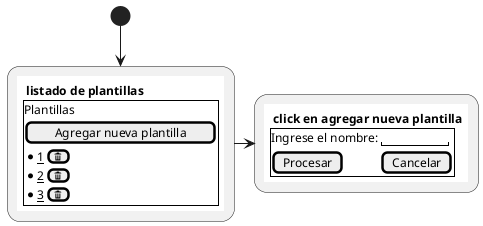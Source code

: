 @startuml
'https://plantuml.com/salt
(*) --> "
{{
  salt
  {
  <b> listado de plantillas
    {+
      Plantillas
      [Agregar nueva plantilla]
     {
       * __1__  | [<&trash>]
       * __2__ | [<&trash>]
       * __3__ | [<&trash>]
      }
    }
  }
}}
" as add
add -right-> "
{{
  salt
  {
     <b> click en agregar nueva plantilla
     {+
     Ingrese el nombre:| "        "
          [Procesar] |[Cancelar]
     }
   }
}}
" as dialog
@enduml
